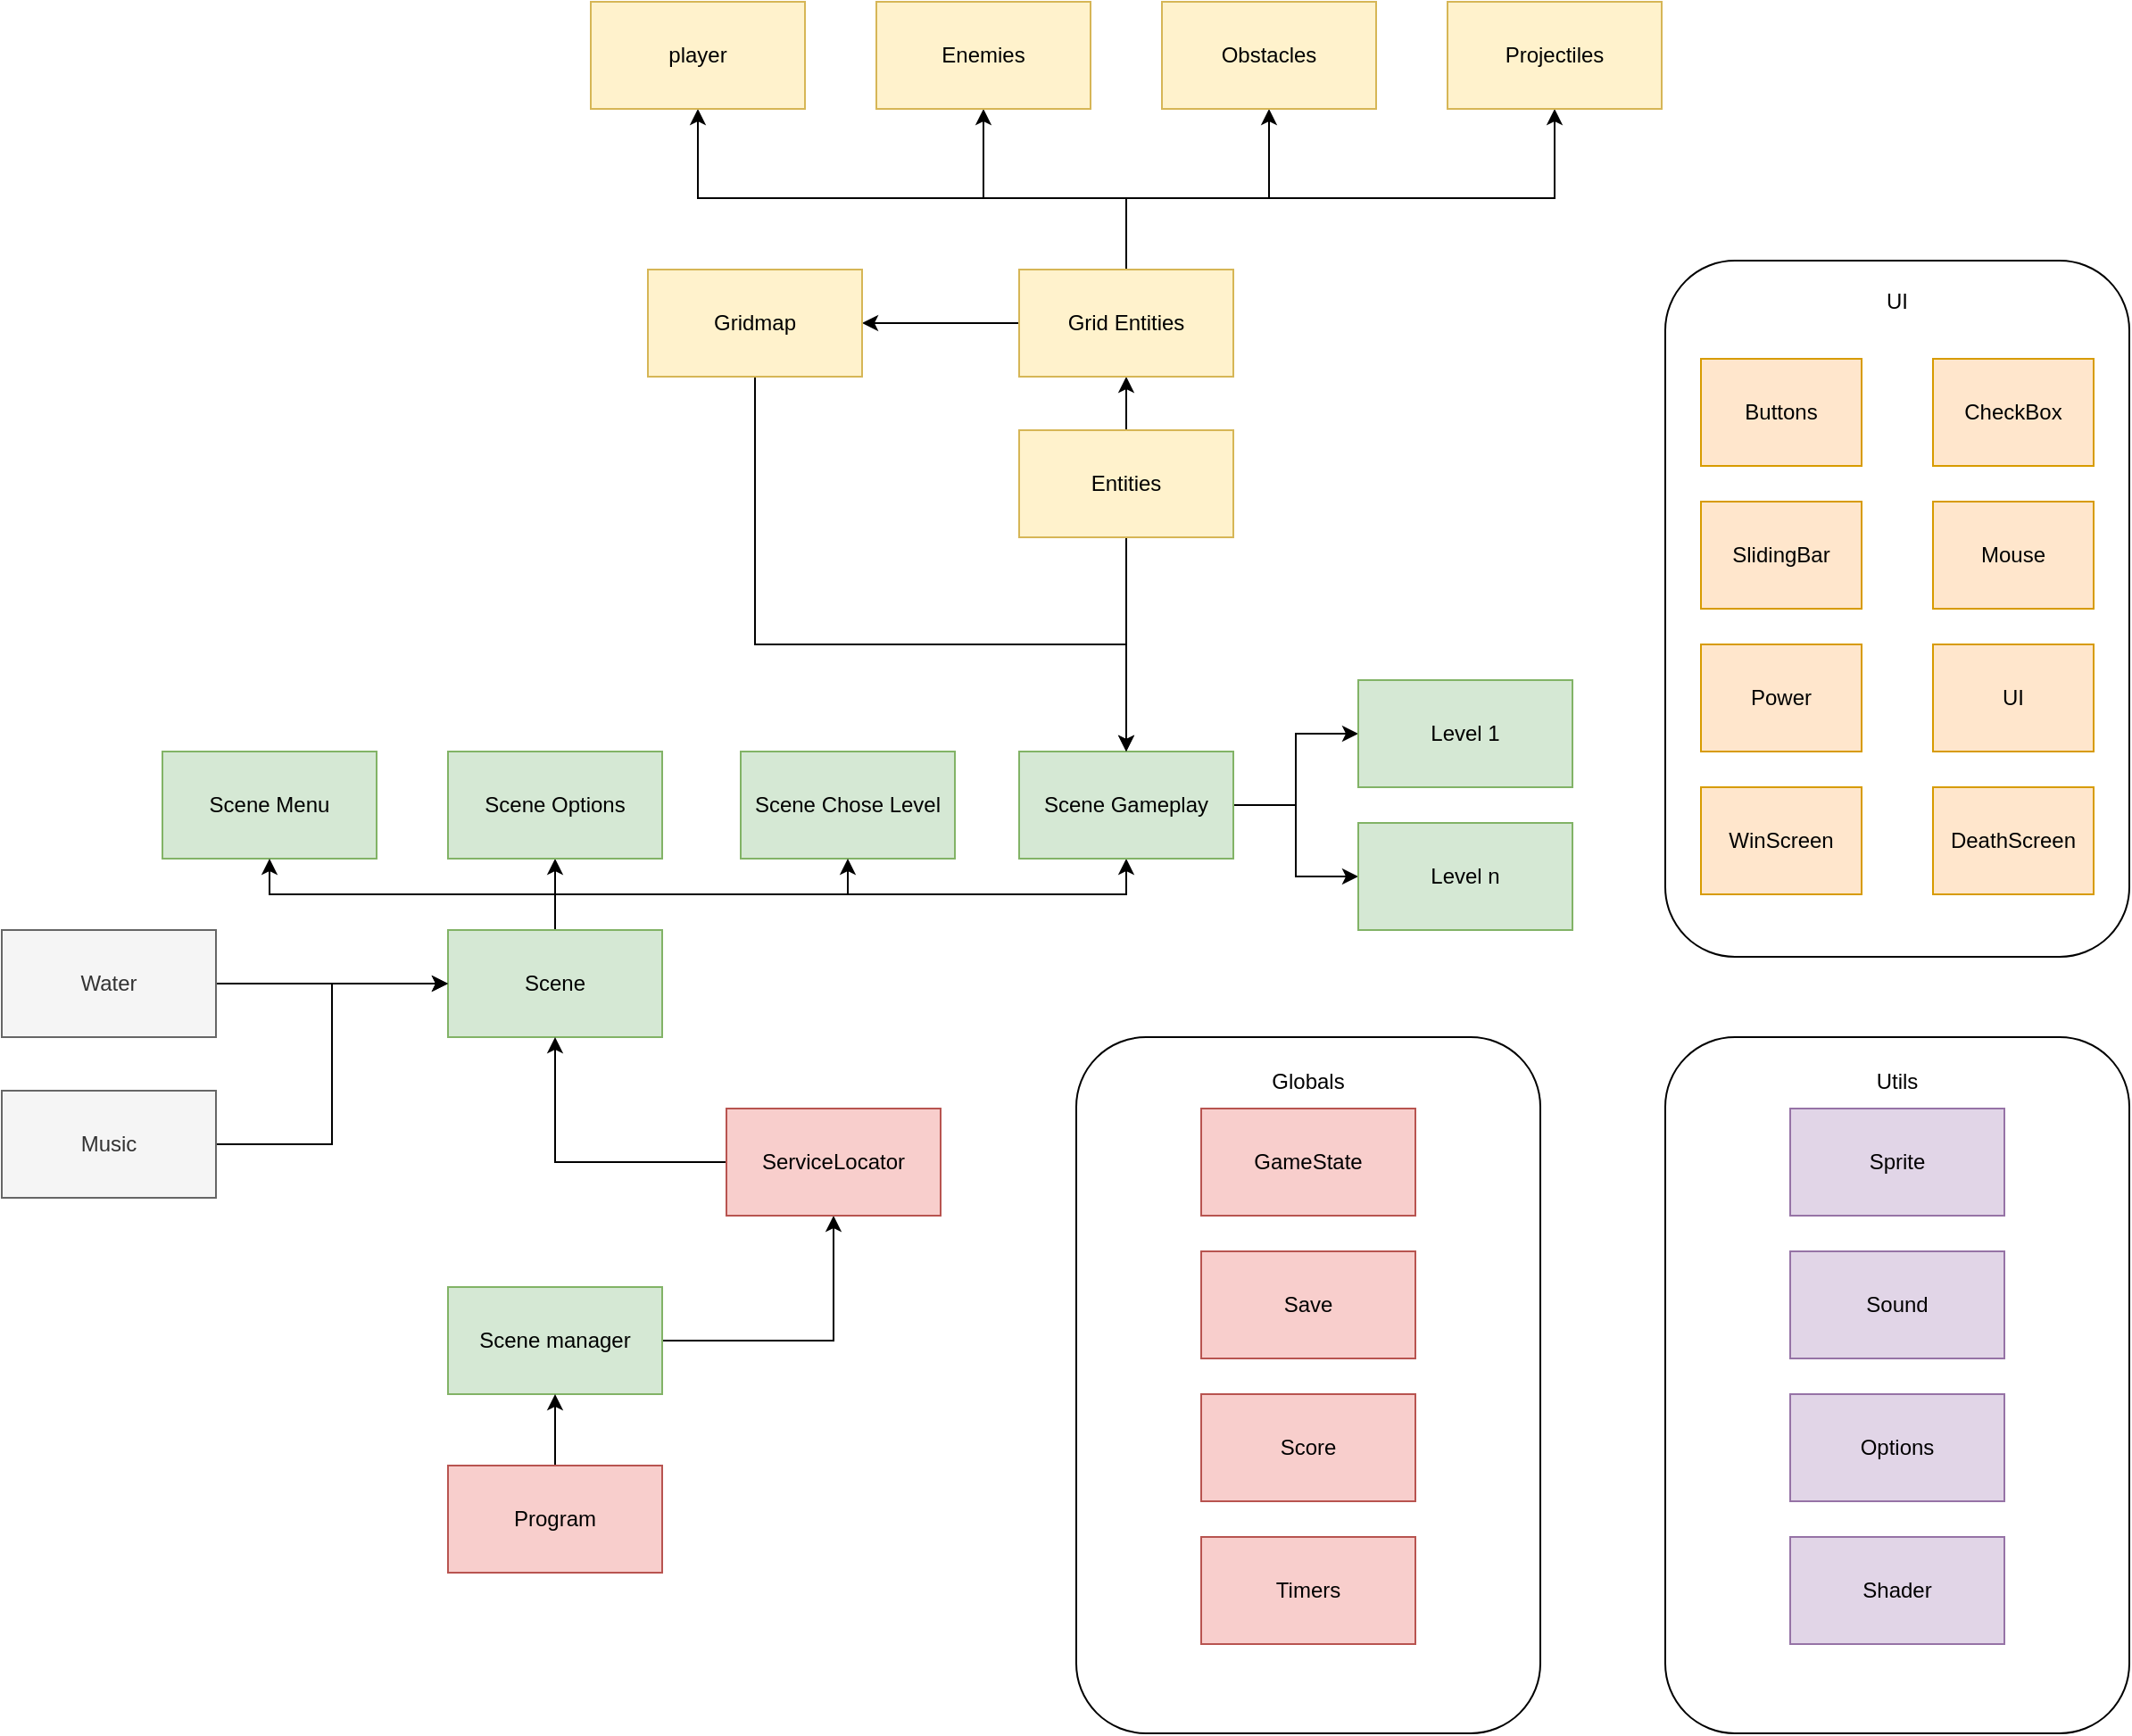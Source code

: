 <mxfile version="25.0.3">
  <diagram name="Page-1" id="uv4f3wLq82UWm_8eFjms">
    <mxGraphModel dx="2705" dy="2132" grid="1" gridSize="10" guides="1" tooltips="1" connect="1" arrows="1" fold="1" page="1" pageScale="1" pageWidth="827" pageHeight="1169" math="0" shadow="0">
      <root>
        <mxCell id="0" />
        <mxCell id="1" parent="0" />
        <mxCell id="82QKy7BVYgJ4iHRC5Pne-46" value="" style="rounded=1;whiteSpace=wrap;html=1;" vertex="1" parent="1">
          <mxGeometry x="880" y="320" width="260" height="390" as="geometry" />
        </mxCell>
        <mxCell id="82QKy7BVYgJ4iHRC5Pne-61" style="edgeStyle=orthogonalEdgeStyle;rounded=0;orthogonalLoop=1;jettySize=auto;html=1;entryX=0.5;entryY=1;entryDx=0;entryDy=0;" edge="1" parent="1" source="82QKy7BVYgJ4iHRC5Pne-1" target="82QKy7BVYgJ4iHRC5Pne-57">
          <mxGeometry relative="1" as="geometry" />
        </mxCell>
        <mxCell id="82QKy7BVYgJ4iHRC5Pne-1" value="Scene manager" style="rounded=0;whiteSpace=wrap;html=1;fillColor=#d5e8d4;strokeColor=#82b366;" vertex="1" parent="1">
          <mxGeometry x="198" y="460" width="120" height="60" as="geometry" />
        </mxCell>
        <mxCell id="82QKy7BVYgJ4iHRC5Pne-2" value="Scene Menu" style="rounded=0;whiteSpace=wrap;html=1;fillColor=#d5e8d4;strokeColor=#82b366;" vertex="1" parent="1">
          <mxGeometry x="38" y="160" width="120" height="60" as="geometry" />
        </mxCell>
        <mxCell id="82QKy7BVYgJ4iHRC5Pne-3" value="Scene Chose Level" style="rounded=0;whiteSpace=wrap;html=1;fillColor=#d5e8d4;strokeColor=#82b366;" vertex="1" parent="1">
          <mxGeometry x="362" y="160" width="120" height="60" as="geometry" />
        </mxCell>
        <mxCell id="82QKy7BVYgJ4iHRC5Pne-12" style="edgeStyle=orthogonalEdgeStyle;rounded=0;orthogonalLoop=1;jettySize=auto;html=1;entryX=0.5;entryY=1;entryDx=0;entryDy=0;" edge="1" parent="1" source="82QKy7BVYgJ4iHRC5Pne-4" target="82QKy7BVYgJ4iHRC5Pne-5">
          <mxGeometry relative="1" as="geometry" />
        </mxCell>
        <mxCell id="82QKy7BVYgJ4iHRC5Pne-13" style="edgeStyle=orthogonalEdgeStyle;rounded=0;orthogonalLoop=1;jettySize=auto;html=1;entryX=0.5;entryY=1;entryDx=0;entryDy=0;" edge="1" parent="1" source="82QKy7BVYgJ4iHRC5Pne-4" target="82QKy7BVYgJ4iHRC5Pne-2">
          <mxGeometry relative="1" as="geometry">
            <Array as="points">
              <mxPoint x="258" y="240" />
              <mxPoint x="98" y="240" />
            </Array>
          </mxGeometry>
        </mxCell>
        <mxCell id="82QKy7BVYgJ4iHRC5Pne-14" style="edgeStyle=orthogonalEdgeStyle;rounded=0;orthogonalLoop=1;jettySize=auto;html=1;entryX=0.5;entryY=1;entryDx=0;entryDy=0;" edge="1" parent="1" source="82QKy7BVYgJ4iHRC5Pne-4" target="82QKy7BVYgJ4iHRC5Pne-3">
          <mxGeometry relative="1" as="geometry">
            <Array as="points">
              <mxPoint x="258" y="240" />
              <mxPoint x="422" y="240" />
            </Array>
          </mxGeometry>
        </mxCell>
        <mxCell id="82QKy7BVYgJ4iHRC5Pne-15" style="edgeStyle=orthogonalEdgeStyle;rounded=0;orthogonalLoop=1;jettySize=auto;html=1;" edge="1" parent="1" source="82QKy7BVYgJ4iHRC5Pne-4" target="82QKy7BVYgJ4iHRC5Pne-6">
          <mxGeometry relative="1" as="geometry">
            <Array as="points">
              <mxPoint x="258" y="240" />
              <mxPoint x="578" y="240" />
            </Array>
          </mxGeometry>
        </mxCell>
        <mxCell id="82QKy7BVYgJ4iHRC5Pne-4" value="Scene" style="rounded=0;whiteSpace=wrap;html=1;fillColor=#d5e8d4;strokeColor=#82b366;" vertex="1" parent="1">
          <mxGeometry x="198" y="260" width="120" height="60" as="geometry" />
        </mxCell>
        <mxCell id="82QKy7BVYgJ4iHRC5Pne-5" value="Scene Options" style="rounded=0;whiteSpace=wrap;html=1;fillColor=#d5e8d4;strokeColor=#82b366;" vertex="1" parent="1">
          <mxGeometry x="198" y="160" width="120" height="60" as="geometry" />
        </mxCell>
        <mxCell id="82QKy7BVYgJ4iHRC5Pne-26" style="edgeStyle=orthogonalEdgeStyle;rounded=0;orthogonalLoop=1;jettySize=auto;html=1;entryX=0;entryY=0.5;entryDx=0;entryDy=0;" edge="1" parent="1" source="82QKy7BVYgJ4iHRC5Pne-6" target="82QKy7BVYgJ4iHRC5Pne-7">
          <mxGeometry relative="1" as="geometry" />
        </mxCell>
        <mxCell id="82QKy7BVYgJ4iHRC5Pne-27" style="edgeStyle=orthogonalEdgeStyle;rounded=0;orthogonalLoop=1;jettySize=auto;html=1;entryX=0;entryY=0.5;entryDx=0;entryDy=0;" edge="1" parent="1" source="82QKy7BVYgJ4iHRC5Pne-6" target="82QKy7BVYgJ4iHRC5Pne-8">
          <mxGeometry relative="1" as="geometry" />
        </mxCell>
        <mxCell id="82QKy7BVYgJ4iHRC5Pne-6" value="Scene Gameplay" style="rounded=0;whiteSpace=wrap;html=1;fillColor=#d5e8d4;strokeColor=#82b366;" vertex="1" parent="1">
          <mxGeometry x="518" y="160" width="120" height="60" as="geometry" />
        </mxCell>
        <mxCell id="82QKy7BVYgJ4iHRC5Pne-7" value="Level 1" style="rounded=0;whiteSpace=wrap;html=1;fillColor=#d5e8d4;strokeColor=#82b366;" vertex="1" parent="1">
          <mxGeometry x="708" y="120" width="120" height="60" as="geometry" />
        </mxCell>
        <mxCell id="82QKy7BVYgJ4iHRC5Pne-8" value="Level n" style="rounded=0;whiteSpace=wrap;html=1;fillColor=#d5e8d4;strokeColor=#82b366;" vertex="1" parent="1">
          <mxGeometry x="708" y="200" width="120" height="60" as="geometry" />
        </mxCell>
        <mxCell id="82QKy7BVYgJ4iHRC5Pne-10" style="edgeStyle=orthogonalEdgeStyle;rounded=0;orthogonalLoop=1;jettySize=auto;html=1;entryX=0.5;entryY=1;entryDx=0;entryDy=0;" edge="1" parent="1" source="82QKy7BVYgJ4iHRC5Pne-9" target="82QKy7BVYgJ4iHRC5Pne-1">
          <mxGeometry relative="1" as="geometry" />
        </mxCell>
        <mxCell id="82QKy7BVYgJ4iHRC5Pne-9" value="Program" style="rounded=0;whiteSpace=wrap;html=1;fillColor=#f8cecc;strokeColor=#b85450;" vertex="1" parent="1">
          <mxGeometry x="198" y="560" width="120" height="60" as="geometry" />
        </mxCell>
        <mxCell id="82QKy7BVYgJ4iHRC5Pne-20" style="edgeStyle=orthogonalEdgeStyle;rounded=0;orthogonalLoop=1;jettySize=auto;html=1;entryX=0;entryY=0.5;entryDx=0;entryDy=0;" edge="1" parent="1" source="82QKy7BVYgJ4iHRC5Pne-19" target="82QKy7BVYgJ4iHRC5Pne-4">
          <mxGeometry relative="1" as="geometry" />
        </mxCell>
        <mxCell id="82QKy7BVYgJ4iHRC5Pne-19" value="Music" style="rounded=0;whiteSpace=wrap;html=1;fillColor=#f5f5f5;fontColor=#333333;strokeColor=#666666;" vertex="1" parent="1">
          <mxGeometry x="-52" y="350" width="120" height="60" as="geometry" />
        </mxCell>
        <mxCell id="82QKy7BVYgJ4iHRC5Pne-22" style="edgeStyle=orthogonalEdgeStyle;rounded=0;orthogonalLoop=1;jettySize=auto;html=1;entryX=0;entryY=0.5;entryDx=0;entryDy=0;" edge="1" parent="1" source="82QKy7BVYgJ4iHRC5Pne-21" target="82QKy7BVYgJ4iHRC5Pne-4">
          <mxGeometry relative="1" as="geometry" />
        </mxCell>
        <mxCell id="82QKy7BVYgJ4iHRC5Pne-21" value="Water" style="rounded=0;whiteSpace=wrap;html=1;fillColor=#f5f5f5;fontColor=#333333;strokeColor=#666666;" vertex="1" parent="1">
          <mxGeometry x="-52" y="260" width="120" height="60" as="geometry" />
        </mxCell>
        <mxCell id="82QKy7BVYgJ4iHRC5Pne-28" style="edgeStyle=orthogonalEdgeStyle;rounded=0;orthogonalLoop=1;jettySize=auto;html=1;entryX=0.5;entryY=0;entryDx=0;entryDy=0;" edge="1" parent="1" source="82QKy7BVYgJ4iHRC5Pne-25" target="82QKy7BVYgJ4iHRC5Pne-6">
          <mxGeometry relative="1" as="geometry" />
        </mxCell>
        <mxCell id="82QKy7BVYgJ4iHRC5Pne-30" style="edgeStyle=orthogonalEdgeStyle;rounded=0;orthogonalLoop=1;jettySize=auto;html=1;entryX=0.5;entryY=1;entryDx=0;entryDy=0;" edge="1" parent="1" source="82QKy7BVYgJ4iHRC5Pne-25" target="82QKy7BVYgJ4iHRC5Pne-29">
          <mxGeometry relative="1" as="geometry" />
        </mxCell>
        <mxCell id="82QKy7BVYgJ4iHRC5Pne-25" value="&lt;div&gt;Entities&lt;/div&gt;" style="rounded=0;whiteSpace=wrap;html=1;fillColor=#fff2cc;strokeColor=#d6b656;" vertex="1" parent="1">
          <mxGeometry x="518" y="-20" width="120" height="60" as="geometry" />
        </mxCell>
        <mxCell id="82QKy7BVYgJ4iHRC5Pne-39" style="edgeStyle=orthogonalEdgeStyle;rounded=0;orthogonalLoop=1;jettySize=auto;html=1;entryX=0.5;entryY=1;entryDx=0;entryDy=0;" edge="1" parent="1" source="82QKy7BVYgJ4iHRC5Pne-29" target="82QKy7BVYgJ4iHRC5Pne-34">
          <mxGeometry relative="1" as="geometry">
            <Array as="points">
              <mxPoint x="578" y="-150" />
              <mxPoint x="658" y="-150" />
            </Array>
          </mxGeometry>
        </mxCell>
        <mxCell id="82QKy7BVYgJ4iHRC5Pne-40" style="edgeStyle=orthogonalEdgeStyle;rounded=0;orthogonalLoop=1;jettySize=auto;html=1;entryX=0.5;entryY=1;entryDx=0;entryDy=0;" edge="1" parent="1" source="82QKy7BVYgJ4iHRC5Pne-29" target="82QKy7BVYgJ4iHRC5Pne-33">
          <mxGeometry relative="1" as="geometry">
            <Array as="points">
              <mxPoint x="578" y="-150" />
              <mxPoint x="498" y="-150" />
            </Array>
          </mxGeometry>
        </mxCell>
        <mxCell id="82QKy7BVYgJ4iHRC5Pne-41" style="edgeStyle=orthogonalEdgeStyle;rounded=0;orthogonalLoop=1;jettySize=auto;html=1;entryX=0.5;entryY=1;entryDx=0;entryDy=0;" edge="1" parent="1" source="82QKy7BVYgJ4iHRC5Pne-29" target="82QKy7BVYgJ4iHRC5Pne-35">
          <mxGeometry relative="1" as="geometry">
            <Array as="points">
              <mxPoint x="578" y="-150" />
              <mxPoint x="818" y="-150" />
            </Array>
          </mxGeometry>
        </mxCell>
        <mxCell id="82QKy7BVYgJ4iHRC5Pne-42" style="edgeStyle=orthogonalEdgeStyle;rounded=0;orthogonalLoop=1;jettySize=auto;html=1;entryX=0.5;entryY=1;entryDx=0;entryDy=0;" edge="1" parent="1" source="82QKy7BVYgJ4iHRC5Pne-29" target="82QKy7BVYgJ4iHRC5Pne-31">
          <mxGeometry relative="1" as="geometry">
            <Array as="points">
              <mxPoint x="578" y="-150" />
              <mxPoint x="338" y="-150" />
            </Array>
          </mxGeometry>
        </mxCell>
        <mxCell id="82QKy7BVYgJ4iHRC5Pne-79" style="edgeStyle=orthogonalEdgeStyle;rounded=0;orthogonalLoop=1;jettySize=auto;html=1;entryX=1;entryY=0.5;entryDx=0;entryDy=0;" edge="1" parent="1" source="82QKy7BVYgJ4iHRC5Pne-29" target="82QKy7BVYgJ4iHRC5Pne-78">
          <mxGeometry relative="1" as="geometry" />
        </mxCell>
        <mxCell id="82QKy7BVYgJ4iHRC5Pne-29" value="Grid Entities" style="rounded=0;whiteSpace=wrap;html=1;fillColor=#fff2cc;strokeColor=#d6b656;" vertex="1" parent="1">
          <mxGeometry x="518" y="-110" width="120" height="60" as="geometry" />
        </mxCell>
        <mxCell id="82QKy7BVYgJ4iHRC5Pne-31" value="player" style="rounded=0;whiteSpace=wrap;html=1;fillColor=#fff2cc;strokeColor=#d6b656;" vertex="1" parent="1">
          <mxGeometry x="278" y="-260" width="120" height="60" as="geometry" />
        </mxCell>
        <mxCell id="82QKy7BVYgJ4iHRC5Pne-33" value="Enemies" style="rounded=0;whiteSpace=wrap;html=1;fillColor=#fff2cc;strokeColor=#d6b656;" vertex="1" parent="1">
          <mxGeometry x="438" y="-260" width="120" height="60" as="geometry" />
        </mxCell>
        <mxCell id="82QKy7BVYgJ4iHRC5Pne-34" value="Obstacles" style="rounded=0;whiteSpace=wrap;html=1;fillColor=#fff2cc;strokeColor=#d6b656;" vertex="1" parent="1">
          <mxGeometry x="598" y="-260" width="120" height="60" as="geometry" />
        </mxCell>
        <mxCell id="82QKy7BVYgJ4iHRC5Pne-35" value="Projectiles" style="rounded=0;whiteSpace=wrap;html=1;fillColor=#fff2cc;strokeColor=#d6b656;" vertex="1" parent="1">
          <mxGeometry x="758" y="-260" width="120" height="60" as="geometry" />
        </mxCell>
        <mxCell id="82QKy7BVYgJ4iHRC5Pne-43" value="Sprite" style="rounded=0;whiteSpace=wrap;html=1;fillColor=#e1d5e7;strokeColor=#9673a6;" vertex="1" parent="1">
          <mxGeometry x="950" y="360" width="120" height="60" as="geometry" />
        </mxCell>
        <mxCell id="82QKy7BVYgJ4iHRC5Pne-45" value="Sound" style="rounded=0;whiteSpace=wrap;html=1;fillColor=#e1d5e7;strokeColor=#9673a6;" vertex="1" parent="1">
          <mxGeometry x="950" y="440" width="120" height="60" as="geometry" />
        </mxCell>
        <mxCell id="82QKy7BVYgJ4iHRC5Pne-47" value="Options" style="rounded=0;whiteSpace=wrap;html=1;fillColor=#e1d5e7;strokeColor=#9673a6;" vertex="1" parent="1">
          <mxGeometry x="950" y="520" width="120" height="60" as="geometry" />
        </mxCell>
        <mxCell id="82QKy7BVYgJ4iHRC5Pne-48" value="Shader" style="rounded=0;whiteSpace=wrap;html=1;fillColor=#e1d5e7;strokeColor=#9673a6;" vertex="1" parent="1">
          <mxGeometry x="950" y="600" width="120" height="60" as="geometry" />
        </mxCell>
        <mxCell id="82QKy7BVYgJ4iHRC5Pne-50" value="Utils" style="text;html=1;align=center;verticalAlign=middle;whiteSpace=wrap;rounded=0;" vertex="1" parent="1">
          <mxGeometry x="980" y="330" width="60" height="30" as="geometry" />
        </mxCell>
        <mxCell id="82QKy7BVYgJ4iHRC5Pne-51" value="" style="rounded=1;whiteSpace=wrap;html=1;" vertex="1" parent="1">
          <mxGeometry x="550" y="320" width="260" height="390" as="geometry" />
        </mxCell>
        <mxCell id="82QKy7BVYgJ4iHRC5Pne-52" value="GameState" style="rounded=0;whiteSpace=wrap;html=1;fillColor=#f8cecc;strokeColor=#b85450;" vertex="1" parent="1">
          <mxGeometry x="620" y="360" width="120" height="60" as="geometry" />
        </mxCell>
        <mxCell id="82QKy7BVYgJ4iHRC5Pne-53" value="Save" style="rounded=0;whiteSpace=wrap;html=1;fillColor=#f8cecc;strokeColor=#b85450;" vertex="1" parent="1">
          <mxGeometry x="620" y="440" width="120" height="60" as="geometry" />
        </mxCell>
        <mxCell id="82QKy7BVYgJ4iHRC5Pne-54" value="Score" style="rounded=0;whiteSpace=wrap;html=1;fillColor=#f8cecc;strokeColor=#b85450;" vertex="1" parent="1">
          <mxGeometry x="620" y="520" width="120" height="60" as="geometry" />
        </mxCell>
        <mxCell id="82QKy7BVYgJ4iHRC5Pne-55" value="Timers" style="rounded=0;whiteSpace=wrap;html=1;fillColor=#f8cecc;strokeColor=#b85450;" vertex="1" parent="1">
          <mxGeometry x="620" y="600" width="120" height="60" as="geometry" />
        </mxCell>
        <mxCell id="82QKy7BVYgJ4iHRC5Pne-56" value="Globals" style="text;html=1;align=center;verticalAlign=middle;whiteSpace=wrap;rounded=0;" vertex="1" parent="1">
          <mxGeometry x="650" y="330" width="60" height="30" as="geometry" />
        </mxCell>
        <mxCell id="82QKy7BVYgJ4iHRC5Pne-59" style="edgeStyle=orthogonalEdgeStyle;rounded=0;orthogonalLoop=1;jettySize=auto;html=1;entryX=0.5;entryY=1;entryDx=0;entryDy=0;" edge="1" parent="1" source="82QKy7BVYgJ4iHRC5Pne-57" target="82QKy7BVYgJ4iHRC5Pne-4">
          <mxGeometry relative="1" as="geometry" />
        </mxCell>
        <mxCell id="82QKy7BVYgJ4iHRC5Pne-57" value="ServiceLocator" style="rounded=0;whiteSpace=wrap;html=1;fillColor=#f8cecc;strokeColor=#b85450;" vertex="1" parent="1">
          <mxGeometry x="354" y="360" width="120" height="60" as="geometry" />
        </mxCell>
        <mxCell id="82QKy7BVYgJ4iHRC5Pne-63" value="" style="rounded=1;whiteSpace=wrap;html=1;" vertex="1" parent="1">
          <mxGeometry x="880" y="-115" width="260" height="390" as="geometry" />
        </mxCell>
        <mxCell id="82QKy7BVYgJ4iHRC5Pne-64" value="Buttons" style="rounded=0;whiteSpace=wrap;html=1;fillColor=#ffe6cc;strokeColor=#d79b00;" vertex="1" parent="1">
          <mxGeometry x="900" y="-60" width="90" height="60" as="geometry" />
        </mxCell>
        <mxCell id="82QKy7BVYgJ4iHRC5Pne-68" value="UI" style="text;html=1;align=center;verticalAlign=middle;whiteSpace=wrap;rounded=0;" vertex="1" parent="1">
          <mxGeometry x="980" y="-105" width="60" height="25" as="geometry" />
        </mxCell>
        <mxCell id="82QKy7BVYgJ4iHRC5Pne-69" value="CheckBox" style="rounded=0;whiteSpace=wrap;html=1;fillColor=#ffe6cc;strokeColor=#d79b00;" vertex="1" parent="1">
          <mxGeometry x="1030" y="-60" width="90" height="60" as="geometry" />
        </mxCell>
        <mxCell id="82QKy7BVYgJ4iHRC5Pne-70" value="SlidingBar" style="rounded=0;whiteSpace=wrap;html=1;fillColor=#ffe6cc;strokeColor=#d79b00;" vertex="1" parent="1">
          <mxGeometry x="900" y="20" width="90" height="60" as="geometry" />
        </mxCell>
        <mxCell id="82QKy7BVYgJ4iHRC5Pne-71" value="Mouse" style="rounded=0;whiteSpace=wrap;html=1;fillColor=#ffe6cc;strokeColor=#d79b00;" vertex="1" parent="1">
          <mxGeometry x="1030" y="20" width="90" height="60" as="geometry" />
        </mxCell>
        <mxCell id="82QKy7BVYgJ4iHRC5Pne-72" value="Power" style="rounded=0;whiteSpace=wrap;html=1;fillColor=#ffe6cc;strokeColor=#d79b00;" vertex="1" parent="1">
          <mxGeometry x="900" y="100" width="90" height="60" as="geometry" />
        </mxCell>
        <mxCell id="82QKy7BVYgJ4iHRC5Pne-73" value="UI" style="rounded=0;whiteSpace=wrap;html=1;fillColor=#ffe6cc;strokeColor=#d79b00;" vertex="1" parent="1">
          <mxGeometry x="1030" y="100" width="90" height="60" as="geometry" />
        </mxCell>
        <mxCell id="82QKy7BVYgJ4iHRC5Pne-75" value="WinScreen" style="rounded=0;whiteSpace=wrap;html=1;fillColor=#ffe6cc;strokeColor=#d79b00;" vertex="1" parent="1">
          <mxGeometry x="900" y="180" width="90" height="60" as="geometry" />
        </mxCell>
        <mxCell id="82QKy7BVYgJ4iHRC5Pne-76" value="DeathScreen" style="rounded=0;whiteSpace=wrap;html=1;fillColor=#ffe6cc;strokeColor=#d79b00;" vertex="1" parent="1">
          <mxGeometry x="1030" y="180" width="90" height="60" as="geometry" />
        </mxCell>
        <mxCell id="82QKy7BVYgJ4iHRC5Pne-80" style="edgeStyle=orthogonalEdgeStyle;rounded=0;orthogonalLoop=1;jettySize=auto;html=1;entryX=0.5;entryY=0;entryDx=0;entryDy=0;" edge="1" parent="1" source="82QKy7BVYgJ4iHRC5Pne-78" target="82QKy7BVYgJ4iHRC5Pne-6">
          <mxGeometry relative="1" as="geometry">
            <Array as="points">
              <mxPoint x="370" y="100" />
              <mxPoint x="578" y="100" />
            </Array>
          </mxGeometry>
        </mxCell>
        <mxCell id="82QKy7BVYgJ4iHRC5Pne-78" value="Gridmap" style="rounded=0;whiteSpace=wrap;html=1;fillColor=#fff2cc;strokeColor=#d6b656;" vertex="1" parent="1">
          <mxGeometry x="310" y="-110" width="120" height="60" as="geometry" />
        </mxCell>
      </root>
    </mxGraphModel>
  </diagram>
</mxfile>
